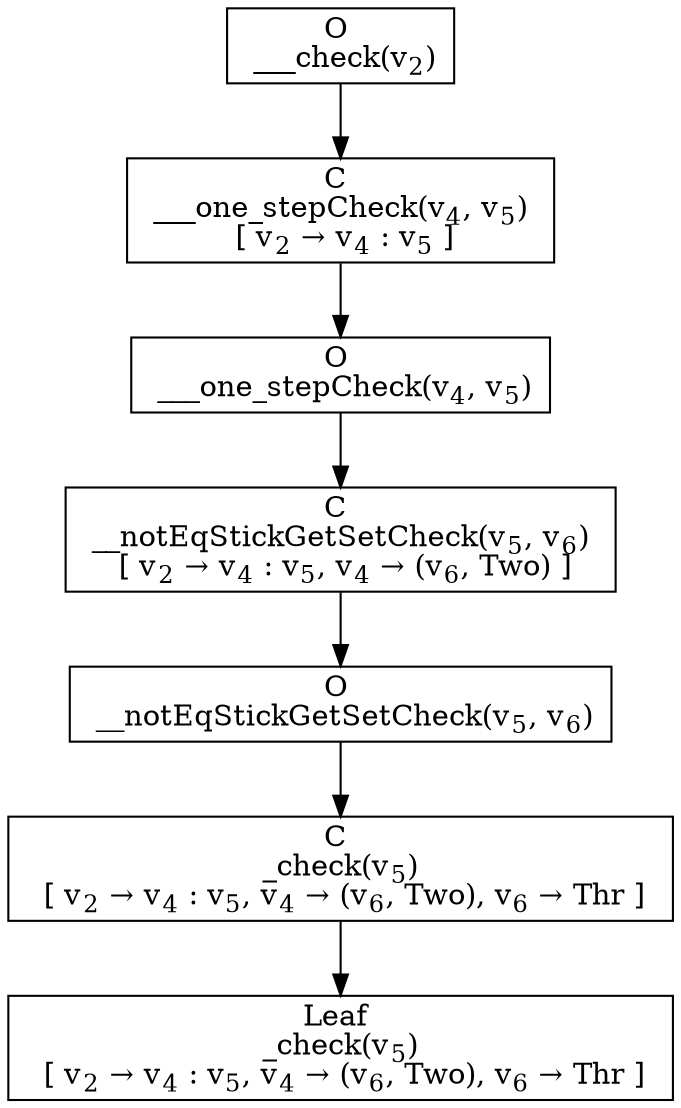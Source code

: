 digraph {
    graph [rankdir=TB
          ,bgcolor=transparent];
    node [shape=box
         ,fillcolor=white
         ,style=filled];
    0 [label=<O <BR/> ___check(v<SUB>2</SUB>)>];
    1 [label=<C <BR/> ___one_stepCheck(v<SUB>4</SUB>, v<SUB>5</SUB>) <BR/>  [ v<SUB>2</SUB> &rarr; v<SUB>4</SUB> : v<SUB>5</SUB> ] >];
    2 [label=<O <BR/> ___one_stepCheck(v<SUB>4</SUB>, v<SUB>5</SUB>)>];
    3 [label=<C <BR/> __notEqStickGetSetCheck(v<SUB>5</SUB>, v<SUB>6</SUB>) <BR/>  [ v<SUB>2</SUB> &rarr; v<SUB>4</SUB> : v<SUB>5</SUB>, v<SUB>4</SUB> &rarr; (v<SUB>6</SUB>, Two) ] >];
    4 [label=<O <BR/> __notEqStickGetSetCheck(v<SUB>5</SUB>, v<SUB>6</SUB>)>];
    5 [label=<C <BR/> _check(v<SUB>5</SUB>) <BR/>  [ v<SUB>2</SUB> &rarr; v<SUB>4</SUB> : v<SUB>5</SUB>, v<SUB>4</SUB> &rarr; (v<SUB>6</SUB>, Two), v<SUB>6</SUB> &rarr; Thr ] >];
    6 [label=<Leaf <BR/> _check(v<SUB>5</SUB>) <BR/>  [ v<SUB>2</SUB> &rarr; v<SUB>4</SUB> : v<SUB>5</SUB>, v<SUB>4</SUB> &rarr; (v<SUB>6</SUB>, Two), v<SUB>6</SUB> &rarr; Thr ] >];
    0 -> 1 [label=""];
    1 -> 2 [label=""];
    2 -> 3 [label=""];
    3 -> 4 [label=""];
    4 -> 5 [label=""];
    5 -> 6 [label=""];
}